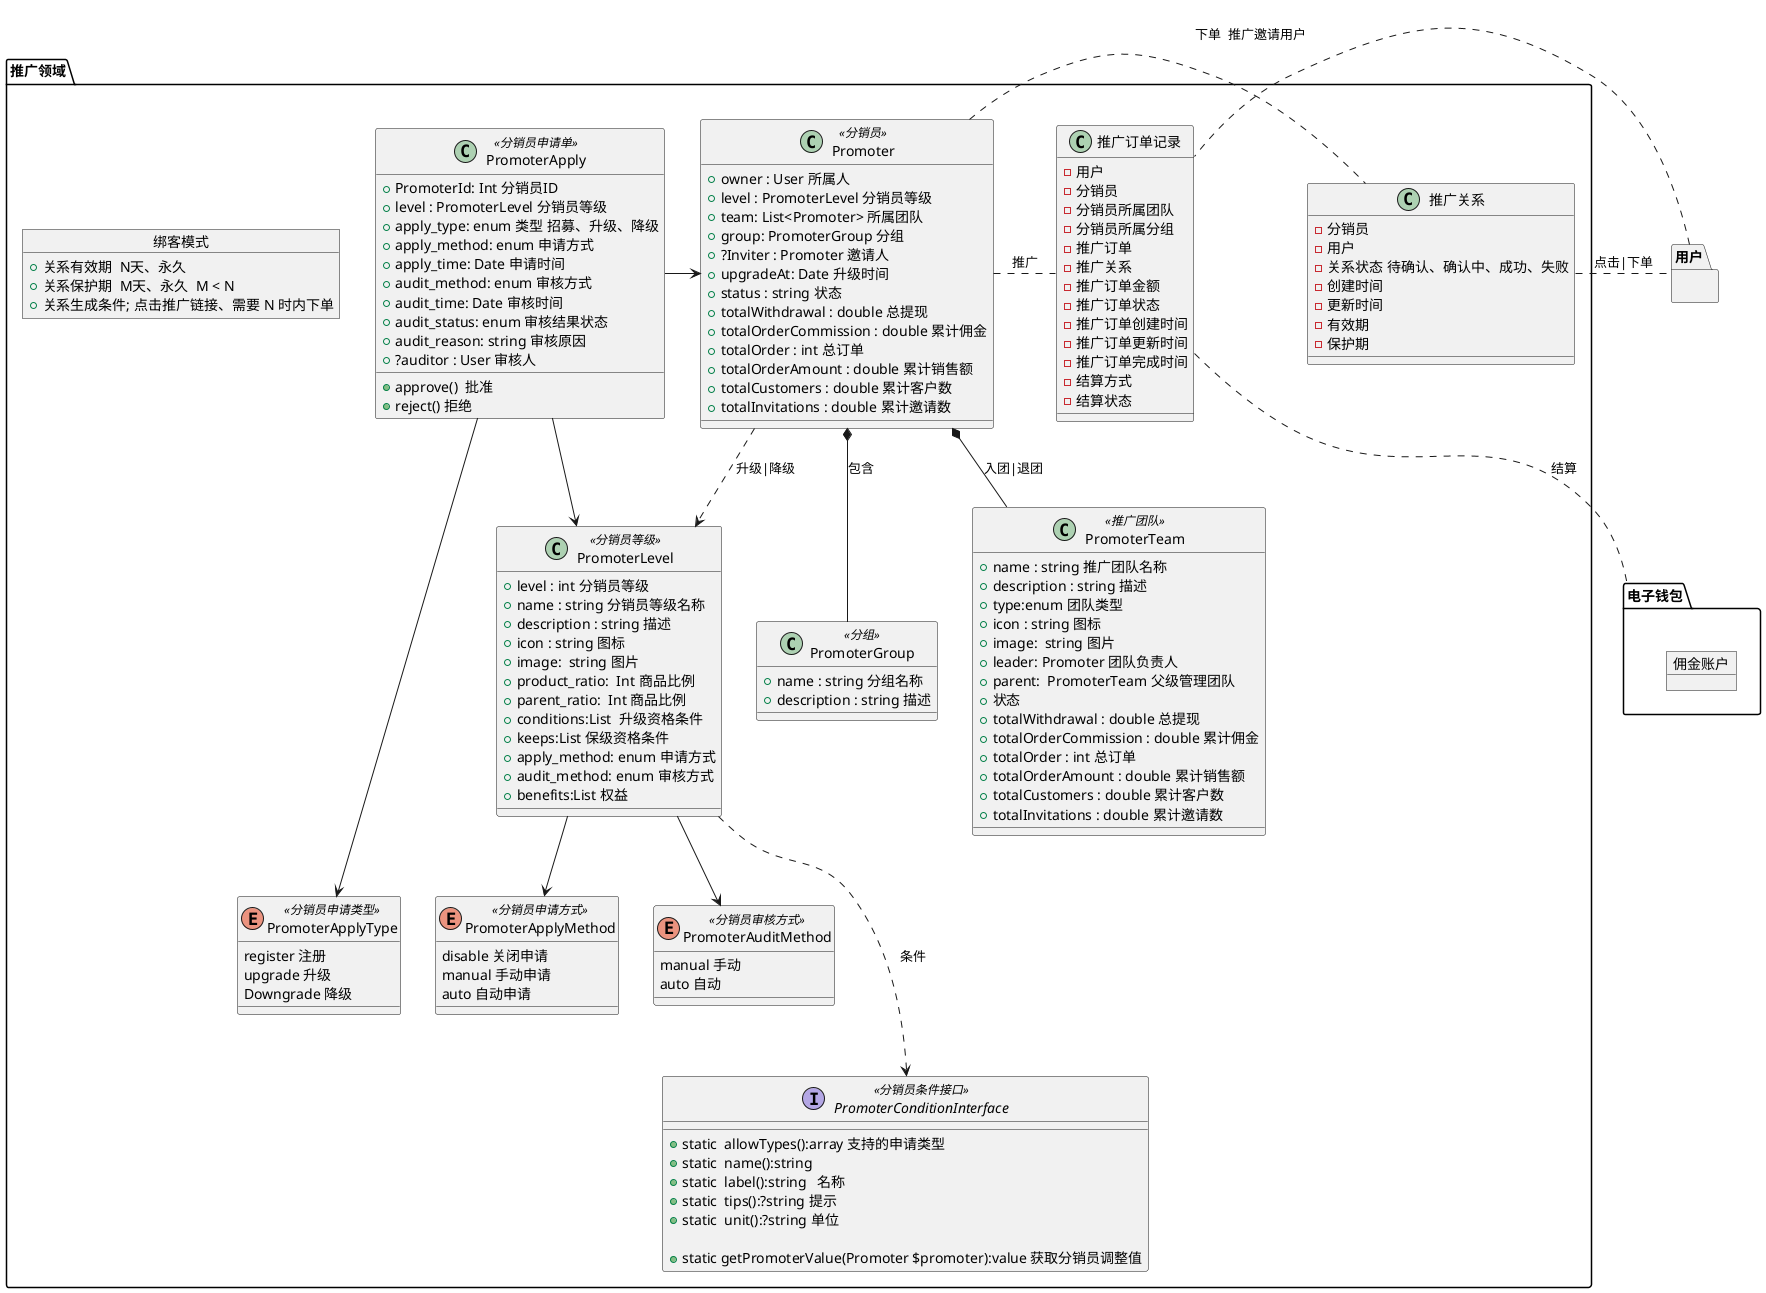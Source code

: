 @startuml
'https://plantuml.com/class-diagram

package 推广领域{

class PromoterLevel<<分销员等级>> {
+level : int 分销员等级
+name : string 分销员等级名称
+description : string 描述
+icon : string 图标
+image:  string 图片
+product_ratio:  Int 商品比例
+parent_ratio:  Int 商品比例
+conditions:List  升级资格条件
+keeps:List 保级资格条件
+apply_method: enum 申请方式
+audit_method: enum 审核方式
+benefits:List 权益
}
PromoterLevel ...> PromoterConditionInterface: 条件
interface PromoterConditionInterface <<分销员条件接口>>{
+ static  allowTypes():array 支持的申请类型
+ static  name():string
+ static  label():string   名称
+ static  tips():?string 提示
+ static  unit():?string 单位

+ static getPromoterValue(Promoter $promoter):value 获取分销员调整值
}

enum PromoterApplyMethod <<分销员申请方式>>{
disable 关闭申请
manual 手动申请
auto 自动申请

}

enum PromoterAuditMethod <<分销员审核方式>>{
manual 手动
auto 自动

}
PromoterLevel --> PromoterApplyMethod
PromoterLevel --> PromoterAuditMethod
class PromoterTeam<<推广团队>>{
+name : string 推广团队名称
+description : string 描述
+type:enum 团队类型
+icon : string 图标
+image:  string 图片
+leader: Promoter 团队负责人
+ parent:  PromoterTeam 父级管理团队
+ 状态
+ totalWithdrawal : double 总提现
+ totalOrderCommission : double 累计佣金
+ totalOrder : int 总订单
+ totalOrderAmount : double 累计销售额
+ totalCustomers : double 累计客户数
+ totalInvitations : double 累计邀请数
}

class PromoterGroup<<分组>>{
+name : string 分组名称
+ description : string 描述
}

class Promoter<<分销员>> {
+ owner : User 所属人
+ level : PromoterLevel 分销员等级
+ team: List<Promoter> 所属团队
+ group: PromoterGroup 分组
+ ?Inviter : Promoter 邀请人
+ upgradeAt: Date 升级时间
+ status : string 状态
+ totalWithdrawal : double 总提现
+ totalOrderCommission : double 累计佣金
+ totalOrder : int 总订单
+ totalOrderAmount : double 累计销售额
+ totalCustomers : double 累计客户数
+ totalInvitations : double 累计邀请数
}


class PromoterApply <<分销员申请单>>{
+PromoterId: Int 分销员ID
+level : PromoterLevel 分销员等级
+apply_type: enum 类型 招募、升级、降级
+apply_method: enum 申请方式
+apply_time: Date 申请时间
+audit_method: enum 审核方式
+audit_time: Date 审核时间
+audit_status: enum 审核结果状态
+audit_reason: string 审核原因
+?auditor : User 审核人

+ approve()  批准
+ reject() 拒绝
}

enum PromoterApplyType <<分销员申请类型>>{
register 注册
upgrade 升级
Downgrade 降级
}
PromoterApply ---> PromoterApplyType
PromoterApply -> Promoter
PromoterApply -> PromoterLevel
class 推广关系{
- 分销员
- 用户
- 关系状态 待确认、确认中、成功、失败
- 创建时间
- 更新时间
- 有效期
- 保护期
}

class  推广订单记录{
- 用户
- 分销员
- 分销员所属团队
- 分销员所属分组
- 推广订单
- 推广关系
- 推广订单金额
- 推广订单状态
- 推广订单创建时间
- 推广订单更新时间
- 推广订单完成时间
- 结算方式
- 结算状态
}




object 绑客模式{
+关系有效期  N天、永久
+关系保护期  M天、永久  M < N
+关系生成条件; 点击推广链接、需要 N 时内下单
}



Promoter *-- PromoterTeam:入团|退团

Promoter *-- PromoterGroup:包含

Promoter ..> PromoterLevel:升级|降级

Promoter . 推广关系:推广邀请用户
Promoter . 推广订单记录:推广


}
用户 . 推广订单记录:下单
推广关系 . 用户:点击|下单

推广订单记录 .. 电子钱包:结算
package 用户{

}

package 电子钱包{

object 佣金账户{
}
}





@enduml